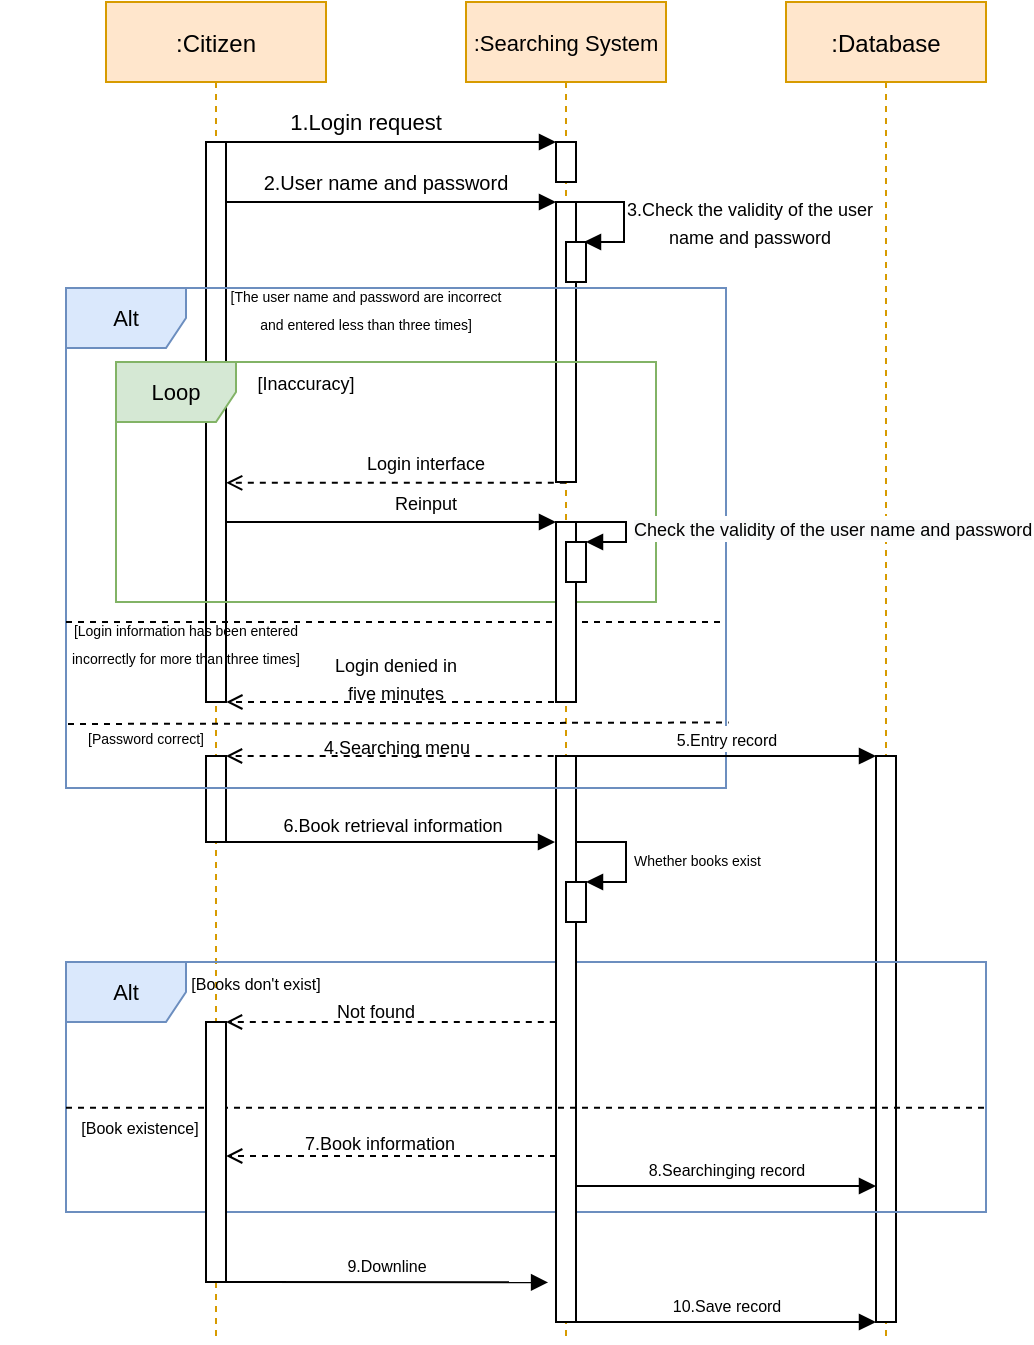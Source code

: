 <mxfile version="13.7.9" type="device"><diagram id="kgpKYQtTHZ0yAKxKKP6v" name="Page-1"><mxGraphModel dx="754" dy="522" grid="0" gridSize="10" guides="1" tooltips="1" connect="1" arrows="1" fold="1" page="1" pageScale="1" pageWidth="850" pageHeight="1100" math="0" shadow="0"><root><mxCell id="0"/><mxCell id="1" parent="0"/><mxCell id="W6Bke7vqsGTc2_q2V-Qg-1" value=":Database" style="shape=umlLifeline;perimeter=lifelinePerimeter;container=1;collapsible=0;recursiveResize=0;rounded=0;shadow=0;strokeWidth=1;fillColor=#ffe6cc;strokeColor=#d79b00;" parent="1" vertex="1"><mxGeometry x="460" y="80" width="100" height="670" as="geometry"/></mxCell><mxCell id="W6Bke7vqsGTc2_q2V-Qg-54" value="" style="html=1;points=[];perimeter=orthogonalPerimeter;fillColor=#ffffff;fontSize=11;" parent="W6Bke7vqsGTc2_q2V-Qg-1" vertex="1"><mxGeometry x="45" y="377" width="10" height="283" as="geometry"/></mxCell><mxCell id="3nuBFxr9cyL0pnOWT2aG-1" value=":Citizen" style="shape=umlLifeline;perimeter=lifelinePerimeter;container=1;collapsible=0;recursiveResize=0;rounded=0;shadow=0;strokeWidth=1;fillColor=#ffe6cc;strokeColor=#d79b00;" parent="1" vertex="1"><mxGeometry x="120" y="80" width="110" height="670" as="geometry"/></mxCell><mxCell id="W6Bke7vqsGTc2_q2V-Qg-46" value="" style="html=1;points=[];perimeter=orthogonalPerimeter;fontSize=11;" parent="3nuBFxr9cyL0pnOWT2aG-1" vertex="1"><mxGeometry x="50" y="377" width="10" height="43" as="geometry"/></mxCell><mxCell id="W6Bke7vqsGTc2_q2V-Qg-58" value="Alt" style="shape=umlFrame;whiteSpace=wrap;html=1;fontSize=11;fillColor=#dae8fc;strokeColor=#6c8ebf;" parent="1" vertex="1"><mxGeometry x="100" y="560" width="460" height="125" as="geometry"/></mxCell><mxCell id="3nuBFxr9cyL0pnOWT2aG-5" value=":Searching System" style="shape=umlLifeline;perimeter=lifelinePerimeter;container=1;collapsible=0;recursiveResize=0;rounded=0;shadow=0;strokeWidth=1;fontSize=11;fillColor=#ffe6cc;strokeColor=#d79b00;" parent="1" vertex="1"><mxGeometry x="300" y="80" width="100" height="670" as="geometry"/></mxCell><mxCell id="W6Bke7vqsGTc2_q2V-Qg-8" value="" style="rounded=0;whiteSpace=wrap;html=1;fontSize=11;" parent="3nuBFxr9cyL0pnOWT2aG-5" vertex="1"><mxGeometry x="45" y="100" width="10" height="140" as="geometry"/></mxCell><mxCell id="W6Bke7vqsGTc2_q2V-Qg-47" value="" style="html=1;points=[];perimeter=orthogonalPerimeter;fillColor=#ffffff;fontSize=11;" parent="3nuBFxr9cyL0pnOWT2aG-5" vertex="1"><mxGeometry x="45" y="377" width="10" height="283" as="geometry"/></mxCell><mxCell id="W6Bke7vqsGTc2_q2V-Qg-23" value="" style="html=1;points=[];perimeter=orthogonalPerimeter;fontSize=11;" parent="1" vertex="1"><mxGeometry x="170" y="150" width="10" height="280" as="geometry"/></mxCell><mxCell id="W6Bke7vqsGTc2_q2V-Qg-5" value="" style="endArrow=block;html=1;fontSize=11;endFill=1;entryX=0;entryY=0;entryDx=0;entryDy=0;" parent="1" target="W6Bke7vqsGTc2_q2V-Qg-6" edge="1"><mxGeometry width="50" height="50" relative="1" as="geometry"><mxPoint x="180" y="150" as="sourcePoint"/><mxPoint x="340" y="150" as="targetPoint"/></mxGeometry></mxCell><mxCell id="W6Bke7vqsGTc2_q2V-Qg-6" value="" style="rounded=0;whiteSpace=wrap;html=1;fontSize=11;" parent="1" vertex="1"><mxGeometry x="345" y="150" width="10" height="20" as="geometry"/></mxCell><mxCell id="W6Bke7vqsGTc2_q2V-Qg-9" value="" style="endArrow=block;html=1;fontSize=11;endFill=1;entryX=0;entryY=0;entryDx=0;entryDy=0;" parent="1" edge="1"><mxGeometry width="50" height="50" relative="1" as="geometry"><mxPoint x="180" y="180" as="sourcePoint"/><mxPoint x="345" y="180" as="targetPoint"/></mxGeometry></mxCell><mxCell id="W6Bke7vqsGTc2_q2V-Qg-10" value="1.Login request" style="text;html=1;strokeColor=none;fillColor=none;align=center;verticalAlign=middle;whiteSpace=wrap;rounded=0;fontSize=11;" parent="1" vertex="1"><mxGeometry x="210" y="130" width="80" height="20" as="geometry"/></mxCell><mxCell id="W6Bke7vqsGTc2_q2V-Qg-11" value="&lt;font style=&quot;font-size: 10px&quot;&gt;2.User name and password&lt;/font&gt;" style="text;html=1;strokeColor=none;fillColor=none;align=center;verticalAlign=middle;whiteSpace=wrap;rounded=0;fontSize=11;" parent="1" vertex="1"><mxGeometry x="190" y="160" width="140" height="20" as="geometry"/></mxCell><mxCell id="W6Bke7vqsGTc2_q2V-Qg-16" value="&lt;font style=&quot;font-size: 9px&quot;&gt;3.Check the validity of the user name and password&lt;/font&gt;" style="text;html=1;strokeColor=none;fillColor=none;align=center;verticalAlign=middle;whiteSpace=wrap;rounded=0;fontSize=11;" parent="1" vertex="1"><mxGeometry x="372" y="180" width="140" height="20" as="geometry"/></mxCell><mxCell id="W6Bke7vqsGTc2_q2V-Qg-18" value="" style="html=1;points=[];perimeter=orthogonalPerimeter;fontSize=11;" parent="1" vertex="1"><mxGeometry x="350" y="200" width="10" height="20" as="geometry"/></mxCell><mxCell id="W6Bke7vqsGTc2_q2V-Qg-19" value="" style="edgeStyle=orthogonalEdgeStyle;html=1;align=left;spacingLeft=2;endArrow=block;rounded=0;entryX=1;entryY=0;fontSize=11;" parent="1" edge="1"><mxGeometry relative="1" as="geometry"><mxPoint x="354" y="180" as="sourcePoint"/><Array as="points"><mxPoint x="379" y="180"/><mxPoint x="379" y="200"/></Array><mxPoint x="359" y="200" as="targetPoint"/></mxGeometry></mxCell><mxCell id="W6Bke7vqsGTc2_q2V-Qg-21" value="Alt" style="shape=umlFrame;whiteSpace=wrap;html=1;fontSize=11;fillColor=#dae8fc;strokeColor=#6c8ebf;" parent="1" vertex="1"><mxGeometry x="100" y="223" width="330" height="250" as="geometry"/></mxCell><mxCell id="W6Bke7vqsGTc2_q2V-Qg-22" value="Loop" style="shape=umlFrame;whiteSpace=wrap;html=1;fontSize=11;fillColor=#d5e8d4;strokeColor=#82b366;" parent="1" vertex="1"><mxGeometry x="125" y="260" width="270" height="120" as="geometry"/></mxCell><mxCell id="W6Bke7vqsGTc2_q2V-Qg-25" value="" style="endArrow=none;dashed=1;html=1;fontSize=11;exitX=0;exitY=0.72;exitDx=0;exitDy=0;exitPerimeter=0;" parent="1" edge="1"><mxGeometry width="50" height="50" relative="1" as="geometry"><mxPoint x="100" y="390" as="sourcePoint"/><mxPoint x="430" y="390" as="targetPoint"/></mxGeometry></mxCell><mxCell id="W6Bke7vqsGTc2_q2V-Qg-26" value="" style="endArrow=none;dashed=1;html=1;fontSize=11;entryX=1.004;entryY=0.869;entryDx=0;entryDy=0;entryPerimeter=0;" parent="1" target="W6Bke7vqsGTc2_q2V-Qg-21" edge="1"><mxGeometry width="50" height="50" relative="1" as="geometry"><mxPoint x="101" y="441" as="sourcePoint"/><mxPoint x="300" y="300" as="targetPoint"/></mxGeometry></mxCell><mxCell id="W6Bke7vqsGTc2_q2V-Qg-27" value="&lt;font style=&quot;font-size: 7px&quot;&gt;[The user name and password are incorrect and entered less than three times]&lt;/font&gt;" style="text;html=1;strokeColor=none;fillColor=none;align=center;verticalAlign=middle;whiteSpace=wrap;rounded=0;fontSize=11;" parent="1" vertex="1"><mxGeometry x="180" y="223" width="140" height="20" as="geometry"/></mxCell><mxCell id="W6Bke7vqsGTc2_q2V-Qg-28" value="&lt;font style=&quot;font-size: 9px&quot;&gt;&lt;font style=&quot;font-size: 9px&quot;&gt;[&lt;/font&gt;&lt;font style=&quot;font-size: 9px&quot;&gt;Inaccuracy&lt;/font&gt;&lt;font style=&quot;font-size: 9px&quot;&gt;]&lt;/font&gt;&lt;/font&gt;" style="text;html=1;strokeColor=none;fillColor=none;align=center;verticalAlign=middle;whiteSpace=wrap;rounded=0;fontSize=11;" parent="1" vertex="1"><mxGeometry x="150" y="260" width="140" height="20" as="geometry"/></mxCell><mxCell id="W6Bke7vqsGTc2_q2V-Qg-31" value="" style="endArrow=open;dashed=1;html=1;fontSize=11;exitX=0.833;exitY=0.545;exitDx=0;exitDy=0;exitPerimeter=0;entryX=0.204;entryY=0.545;entryDx=0;entryDy=0;entryPerimeter=0;endFill=0;" parent="1" edge="1"><mxGeometry width="50" height="50" relative="1" as="geometry"><mxPoint x="349.91" y="320.4" as="sourcePoint"/><mxPoint x="180.08" y="320.4" as="targetPoint"/></mxGeometry></mxCell><mxCell id="W6Bke7vqsGTc2_q2V-Qg-32" value="&lt;font style=&quot;font-size: 9px&quot;&gt;Reinput&lt;/font&gt;" style="text;html=1;strokeColor=none;fillColor=none;align=center;verticalAlign=middle;whiteSpace=wrap;rounded=0;fontSize=11;" parent="1" vertex="1"><mxGeometry x="260" y="320" width="40" height="20" as="geometry"/></mxCell><mxCell id="W6Bke7vqsGTc2_q2V-Qg-33" value="" style="html=1;points=[];perimeter=orthogonalPerimeter;fontSize=11;" parent="1" vertex="1"><mxGeometry x="345" y="340" width="10" height="90" as="geometry"/></mxCell><mxCell id="W6Bke7vqsGTc2_q2V-Qg-34" value="" style="endArrow=block;html=1;fontSize=11;endFill=1;entryX=0;entryY=0;entryDx=0;entryDy=0;" parent="1" edge="1"><mxGeometry width="50" height="50" relative="1" as="geometry"><mxPoint x="180" y="340" as="sourcePoint"/><mxPoint x="345" y="340" as="targetPoint"/></mxGeometry></mxCell><mxCell id="W6Bke7vqsGTc2_q2V-Qg-36" value="&lt;font style=&quot;font-size: 9px&quot;&gt;Login interface&lt;/font&gt;" style="text;html=1;strokeColor=none;fillColor=none;align=center;verticalAlign=middle;whiteSpace=wrap;rounded=0;fontSize=11;" parent="1" vertex="1"><mxGeometry x="245" y="300" width="70" height="20" as="geometry"/></mxCell><mxCell id="W6Bke7vqsGTc2_q2V-Qg-37" value="" style="html=1;points=[];perimeter=orthogonalPerimeter;fontSize=11;" parent="1" vertex="1"><mxGeometry x="350" y="350" width="10" height="20" as="geometry"/></mxCell><mxCell id="W6Bke7vqsGTc2_q2V-Qg-38" value="&lt;span style=&quot;font-size: 9px ; text-align: center ; background-color: rgb(248 , 249 , 250)&quot;&gt;Check the validity of the user name and password&lt;/span&gt;" style="edgeStyle=orthogonalEdgeStyle;html=1;align=left;spacingLeft=2;endArrow=block;rounded=0;entryX=1;entryY=0;fontSize=11;" parent="1" target="W6Bke7vqsGTc2_q2V-Qg-37" edge="1"><mxGeometry relative="1" as="geometry"><mxPoint x="355" y="340" as="sourcePoint"/><Array as="points"><mxPoint x="380" y="340"/><mxPoint x="380" y="350"/><mxPoint x="360" y="350"/></Array></mxGeometry></mxCell><mxCell id="W6Bke7vqsGTc2_q2V-Qg-41" value="&lt;font style=&quot;font-size: 7px&quot;&gt;[Login information has been entered incorrectly for more than three times]&lt;/font&gt;" style="text;html=1;strokeColor=none;align=center;verticalAlign=middle;whiteSpace=wrap;rounded=0;fontSize=11;" parent="1" vertex="1"><mxGeometry x="90" y="390" width="140" height="20" as="geometry"/></mxCell><mxCell id="W6Bke7vqsGTc2_q2V-Qg-43" value="" style="endArrow=open;dashed=1;html=1;fontSize=11;exitX=0.833;exitY=0.545;exitDx=0;exitDy=0;exitPerimeter=0;entryX=0.204;entryY=0.545;entryDx=0;entryDy=0;entryPerimeter=0;endFill=0;" parent="1" edge="1"><mxGeometry width="50" height="50" relative="1" as="geometry"><mxPoint x="350.0" y="430.0" as="sourcePoint"/><mxPoint x="180.17" y="430.0" as="targetPoint"/></mxGeometry></mxCell><mxCell id="W6Bke7vqsGTc2_q2V-Qg-44" value="&lt;font style=&quot;font-size: 9px&quot;&gt;Login denied in five minutes&lt;/font&gt;" style="text;html=1;strokeColor=none;fillColor=none;align=center;verticalAlign=middle;whiteSpace=wrap;rounded=0;fontSize=11;" parent="1" vertex="1"><mxGeometry x="230" y="408" width="70" height="20" as="geometry"/></mxCell><mxCell id="W6Bke7vqsGTc2_q2V-Qg-45" value="&lt;font style=&quot;font-size: 7px&quot;&gt;[Password correct]&lt;/font&gt;" style="text;html=1;strokeColor=none;fillColor=none;align=center;verticalAlign=middle;whiteSpace=wrap;rounded=0;fontSize=11;" parent="1" vertex="1"><mxGeometry x="70" y="437" width="140" height="20" as="geometry"/></mxCell><mxCell id="W6Bke7vqsGTc2_q2V-Qg-48" value="" style="endArrow=open;dashed=1;html=1;fontSize=11;exitX=0.833;exitY=0.545;exitDx=0;exitDy=0;exitPerimeter=0;entryX=0.204;entryY=0.545;entryDx=0;entryDy=0;entryPerimeter=0;endFill=0;" parent="1" edge="1"><mxGeometry width="50" height="50" relative="1" as="geometry"><mxPoint x="349.83" y="457" as="sourcePoint"/><mxPoint x="180.0" y="457" as="targetPoint"/></mxGeometry></mxCell><mxCell id="W6Bke7vqsGTc2_q2V-Qg-49" value="&lt;font style=&quot;font-size: 9px&quot;&gt;4.Searching menu&lt;/font&gt;" style="text;html=1;strokeColor=none;fillColor=none;align=center;verticalAlign=middle;whiteSpace=wrap;rounded=0;fontSize=11;" parent="1" vertex="1"><mxGeometry x="222.5" y="442" width="85" height="20" as="geometry"/></mxCell><mxCell id="W6Bke7vqsGTc2_q2V-Qg-50" value="&lt;font style=&quot;font-size: 9px&quot;&gt;6.Book retrieval information&lt;/font&gt;" style="html=1;verticalAlign=bottom;endArrow=block;fontSize=11;" parent="1" edge="1"><mxGeometry width="80" relative="1" as="geometry"><mxPoint x="180" y="500" as="sourcePoint"/><mxPoint x="344.5" y="500" as="targetPoint"/></mxGeometry></mxCell><mxCell id="W6Bke7vqsGTc2_q2V-Qg-55" value="&lt;font style=&quot;font-size: 8px&quot;&gt;5.Entry record&lt;/font&gt;" style="html=1;verticalAlign=bottom;endArrow=block;fontSize=11;" parent="1" edge="1"><mxGeometry width="80" relative="1" as="geometry"><mxPoint x="355" y="457" as="sourcePoint"/><mxPoint x="505" y="457" as="targetPoint"/></mxGeometry></mxCell><mxCell id="W6Bke7vqsGTc2_q2V-Qg-56" value="" style="html=1;points=[];perimeter=orthogonalPerimeter;fillColor=#ffffff;fontSize=11;" parent="1" vertex="1"><mxGeometry x="350" y="520" width="10" height="20" as="geometry"/></mxCell><mxCell id="W6Bke7vqsGTc2_q2V-Qg-57" value="&lt;font style=&quot;font-size: 7px&quot;&gt;Whether books exist&lt;/font&gt;" style="edgeStyle=orthogonalEdgeStyle;html=1;align=left;spacingLeft=2;endArrow=block;rounded=0;entryX=1;entryY=0;fontSize=11;" parent="1" target="W6Bke7vqsGTc2_q2V-Qg-56" edge="1"><mxGeometry relative="1" as="geometry"><mxPoint x="355" y="500" as="sourcePoint"/><Array as="points"><mxPoint x="380" y="500"/></Array></mxGeometry></mxCell><mxCell id="W6Bke7vqsGTc2_q2V-Qg-59" value="" style="endArrow=none;dashed=1;html=1;fontSize=11;exitX=0;exitY=0.583;exitDx=0;exitDy=0;exitPerimeter=0;entryX=1;entryY=0.583;entryDx=0;entryDy=0;entryPerimeter=0;" parent="1" source="W6Bke7vqsGTc2_q2V-Qg-58" target="W6Bke7vqsGTc2_q2V-Qg-58" edge="1"><mxGeometry width="50" height="50" relative="1" as="geometry"><mxPoint x="250" y="590" as="sourcePoint"/><mxPoint x="300" y="540" as="targetPoint"/></mxGeometry></mxCell><mxCell id="W6Bke7vqsGTc2_q2V-Qg-60" value="&lt;font style=&quot;font-size: 8px&quot;&gt;[Books don't exist]&lt;/font&gt;" style="text;html=1;strokeColor=none;fillColor=none;align=center;verticalAlign=middle;whiteSpace=wrap;rounded=0;fontSize=11;" parent="1" vertex="1"><mxGeometry x="125" y="560" width="140" height="20" as="geometry"/></mxCell><mxCell id="W6Bke7vqsGTc2_q2V-Qg-61" value="&lt;font style=&quot;font-size: 8px&quot;&gt;[Book existence]&lt;/font&gt;" style="text;html=1;strokeColor=none;fillColor=none;align=center;verticalAlign=middle;whiteSpace=wrap;rounded=0;fontSize=11;" parent="1" vertex="1"><mxGeometry x="67" y="632" width="140" height="20" as="geometry"/></mxCell><mxCell id="W6Bke7vqsGTc2_q2V-Qg-62" value="" style="endArrow=open;dashed=1;html=1;fontSize=11;exitX=0.833;exitY=0.545;exitDx=0;exitDy=0;exitPerimeter=0;endFill=0;" parent="1" target="W6Bke7vqsGTc2_q2V-Qg-63" edge="1"><mxGeometry width="50" height="50" relative="1" as="geometry"><mxPoint x="344.91" y="590.0" as="sourcePoint"/><mxPoint x="190" y="590" as="targetPoint"/></mxGeometry></mxCell><mxCell id="W6Bke7vqsGTc2_q2V-Qg-63" value="" style="html=1;points=[];perimeter=orthogonalPerimeter;" parent="1" vertex="1"><mxGeometry x="170" y="590" width="10" height="130" as="geometry"/></mxCell><mxCell id="W6Bke7vqsGTc2_q2V-Qg-64" value="&lt;font style=&quot;font-size: 9px&quot;&gt;Not found&lt;/font&gt;" style="text;html=1;strokeColor=none;fillColor=none;align=center;verticalAlign=middle;whiteSpace=wrap;rounded=0;fontSize=11;" parent="1" vertex="1"><mxGeometry x="230" y="574" width="50" height="20" as="geometry"/></mxCell><mxCell id="W6Bke7vqsGTc2_q2V-Qg-65" value="" style="endArrow=open;dashed=1;html=1;fontSize=11;exitX=0.833;exitY=0.545;exitDx=0;exitDy=0;exitPerimeter=0;endFill=0;" parent="1" edge="1"><mxGeometry width="50" height="50" relative="1" as="geometry"><mxPoint x="345.0" y="657" as="sourcePoint"/><mxPoint x="180.09" y="657" as="targetPoint"/></mxGeometry></mxCell><mxCell id="W6Bke7vqsGTc2_q2V-Qg-66" value="&lt;font style=&quot;font-size: 9px&quot;&gt;7.Book information&lt;/font&gt;" style="text;html=1;strokeColor=none;fillColor=none;align=center;verticalAlign=middle;whiteSpace=wrap;rounded=0;fontSize=11;" parent="1" vertex="1"><mxGeometry x="212.5" y="640" width="87.5" height="20" as="geometry"/></mxCell><mxCell id="W6Bke7vqsGTc2_q2V-Qg-69" value="&lt;font style=&quot;font-size: 8px&quot;&gt;8.Searchinging record&lt;/font&gt;" style="html=1;verticalAlign=bottom;endArrow=block;fontSize=11;" parent="1" edge="1"><mxGeometry width="80" relative="1" as="geometry"><mxPoint x="355" y="672.0" as="sourcePoint"/><mxPoint x="505" y="672.0" as="targetPoint"/></mxGeometry></mxCell><mxCell id="W6Bke7vqsGTc2_q2V-Qg-71" value="&lt;font style=&quot;font-size: 8px&quot;&gt;10.Save record&lt;/font&gt;" style="html=1;verticalAlign=bottom;endArrow=block;fontSize=11;" parent="1" edge="1"><mxGeometry width="80" relative="1" as="geometry"><mxPoint x="355" y="740" as="sourcePoint"/><mxPoint x="505" y="740" as="targetPoint"/></mxGeometry></mxCell><mxCell id="W6Bke7vqsGTc2_q2V-Qg-72" value="&lt;font style=&quot;font-size: 8px&quot;&gt;9.Downline&lt;/font&gt;" style="html=1;verticalAlign=bottom;endArrow=block;fontSize=11;entryX=-0.396;entryY=0.93;entryDx=0;entryDy=0;entryPerimeter=0;" parent="1" target="W6Bke7vqsGTc2_q2V-Qg-47" edge="1"><mxGeometry width="80" relative="1" as="geometry"><mxPoint x="180" y="720" as="sourcePoint"/><mxPoint x="330" y="720" as="targetPoint"/></mxGeometry></mxCell></root></mxGraphModel></diagram></mxfile>